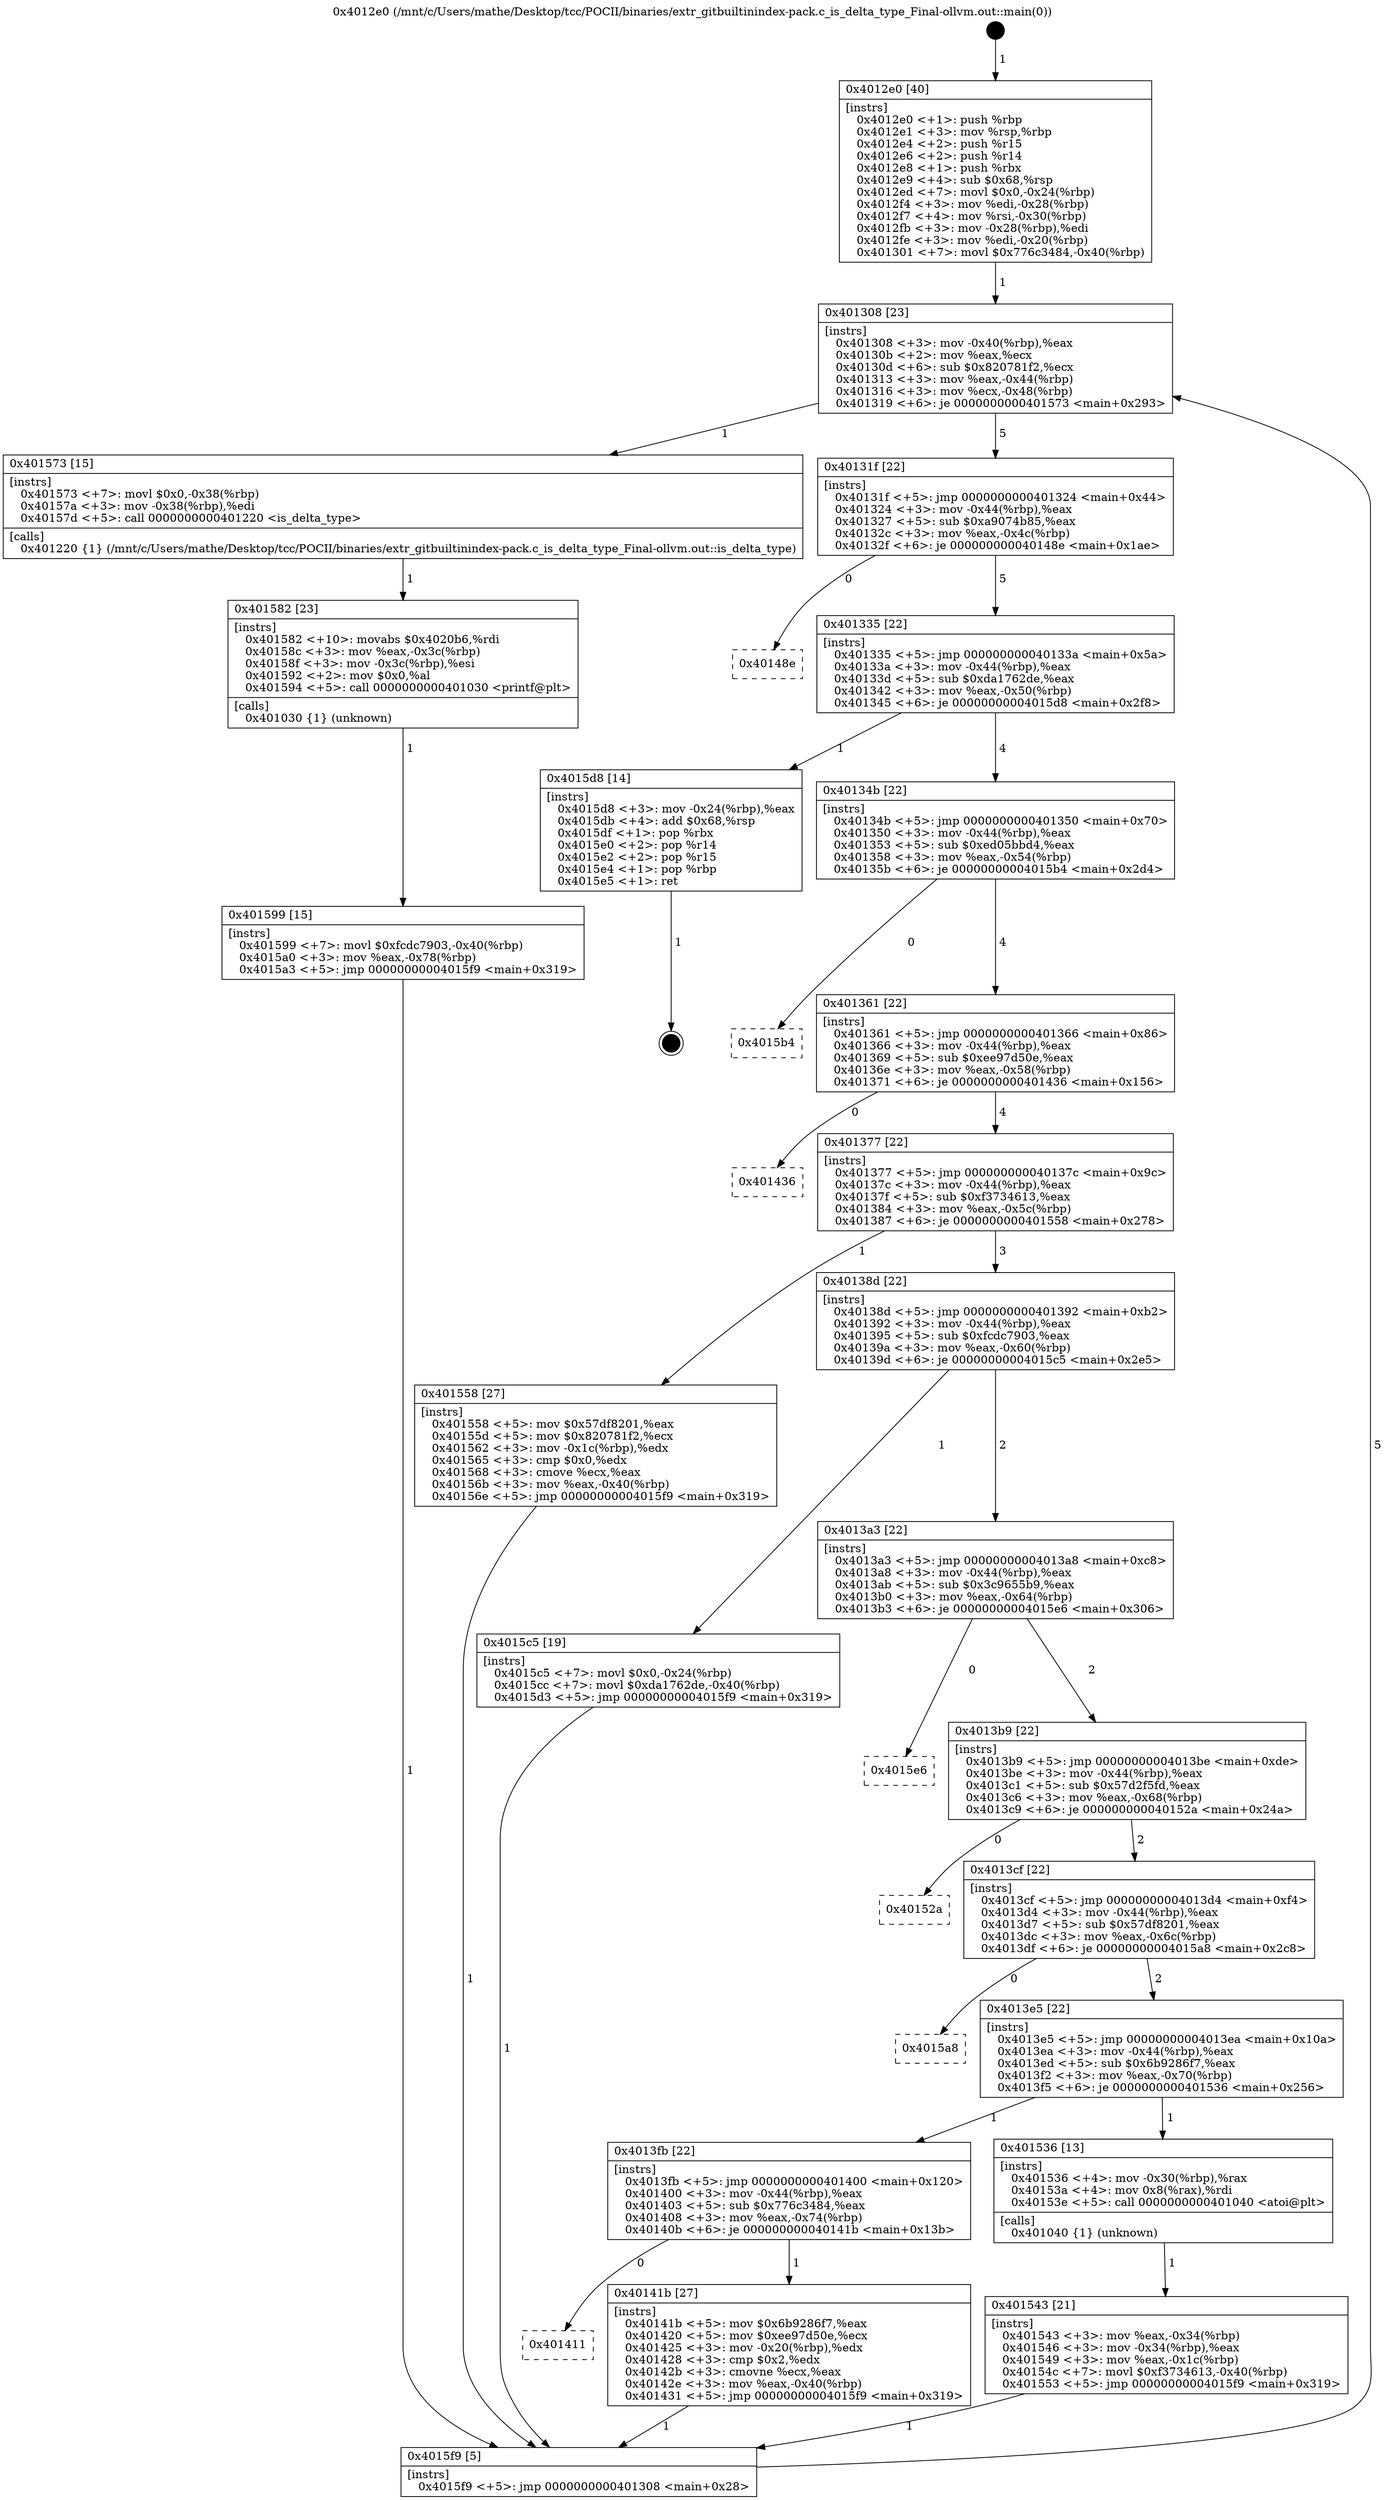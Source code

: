 digraph "0x4012e0" {
  label = "0x4012e0 (/mnt/c/Users/mathe/Desktop/tcc/POCII/binaries/extr_gitbuiltinindex-pack.c_is_delta_type_Final-ollvm.out::main(0))"
  labelloc = "t"
  node[shape=record]

  Entry [label="",width=0.3,height=0.3,shape=circle,fillcolor=black,style=filled]
  "0x401308" [label="{
     0x401308 [23]\l
     | [instrs]\l
     &nbsp;&nbsp;0x401308 \<+3\>: mov -0x40(%rbp),%eax\l
     &nbsp;&nbsp;0x40130b \<+2\>: mov %eax,%ecx\l
     &nbsp;&nbsp;0x40130d \<+6\>: sub $0x820781f2,%ecx\l
     &nbsp;&nbsp;0x401313 \<+3\>: mov %eax,-0x44(%rbp)\l
     &nbsp;&nbsp;0x401316 \<+3\>: mov %ecx,-0x48(%rbp)\l
     &nbsp;&nbsp;0x401319 \<+6\>: je 0000000000401573 \<main+0x293\>\l
  }"]
  "0x401573" [label="{
     0x401573 [15]\l
     | [instrs]\l
     &nbsp;&nbsp;0x401573 \<+7\>: movl $0x0,-0x38(%rbp)\l
     &nbsp;&nbsp;0x40157a \<+3\>: mov -0x38(%rbp),%edi\l
     &nbsp;&nbsp;0x40157d \<+5\>: call 0000000000401220 \<is_delta_type\>\l
     | [calls]\l
     &nbsp;&nbsp;0x401220 \{1\} (/mnt/c/Users/mathe/Desktop/tcc/POCII/binaries/extr_gitbuiltinindex-pack.c_is_delta_type_Final-ollvm.out::is_delta_type)\l
  }"]
  "0x40131f" [label="{
     0x40131f [22]\l
     | [instrs]\l
     &nbsp;&nbsp;0x40131f \<+5\>: jmp 0000000000401324 \<main+0x44\>\l
     &nbsp;&nbsp;0x401324 \<+3\>: mov -0x44(%rbp),%eax\l
     &nbsp;&nbsp;0x401327 \<+5\>: sub $0xa9074b85,%eax\l
     &nbsp;&nbsp;0x40132c \<+3\>: mov %eax,-0x4c(%rbp)\l
     &nbsp;&nbsp;0x40132f \<+6\>: je 000000000040148e \<main+0x1ae\>\l
  }"]
  Exit [label="",width=0.3,height=0.3,shape=circle,fillcolor=black,style=filled,peripheries=2]
  "0x40148e" [label="{
     0x40148e\l
  }", style=dashed]
  "0x401335" [label="{
     0x401335 [22]\l
     | [instrs]\l
     &nbsp;&nbsp;0x401335 \<+5\>: jmp 000000000040133a \<main+0x5a\>\l
     &nbsp;&nbsp;0x40133a \<+3\>: mov -0x44(%rbp),%eax\l
     &nbsp;&nbsp;0x40133d \<+5\>: sub $0xda1762de,%eax\l
     &nbsp;&nbsp;0x401342 \<+3\>: mov %eax,-0x50(%rbp)\l
     &nbsp;&nbsp;0x401345 \<+6\>: je 00000000004015d8 \<main+0x2f8\>\l
  }"]
  "0x401599" [label="{
     0x401599 [15]\l
     | [instrs]\l
     &nbsp;&nbsp;0x401599 \<+7\>: movl $0xfcdc7903,-0x40(%rbp)\l
     &nbsp;&nbsp;0x4015a0 \<+3\>: mov %eax,-0x78(%rbp)\l
     &nbsp;&nbsp;0x4015a3 \<+5\>: jmp 00000000004015f9 \<main+0x319\>\l
  }"]
  "0x4015d8" [label="{
     0x4015d8 [14]\l
     | [instrs]\l
     &nbsp;&nbsp;0x4015d8 \<+3\>: mov -0x24(%rbp),%eax\l
     &nbsp;&nbsp;0x4015db \<+4\>: add $0x68,%rsp\l
     &nbsp;&nbsp;0x4015df \<+1\>: pop %rbx\l
     &nbsp;&nbsp;0x4015e0 \<+2\>: pop %r14\l
     &nbsp;&nbsp;0x4015e2 \<+2\>: pop %r15\l
     &nbsp;&nbsp;0x4015e4 \<+1\>: pop %rbp\l
     &nbsp;&nbsp;0x4015e5 \<+1\>: ret\l
  }"]
  "0x40134b" [label="{
     0x40134b [22]\l
     | [instrs]\l
     &nbsp;&nbsp;0x40134b \<+5\>: jmp 0000000000401350 \<main+0x70\>\l
     &nbsp;&nbsp;0x401350 \<+3\>: mov -0x44(%rbp),%eax\l
     &nbsp;&nbsp;0x401353 \<+5\>: sub $0xed05bbd4,%eax\l
     &nbsp;&nbsp;0x401358 \<+3\>: mov %eax,-0x54(%rbp)\l
     &nbsp;&nbsp;0x40135b \<+6\>: je 00000000004015b4 \<main+0x2d4\>\l
  }"]
  "0x401582" [label="{
     0x401582 [23]\l
     | [instrs]\l
     &nbsp;&nbsp;0x401582 \<+10\>: movabs $0x4020b6,%rdi\l
     &nbsp;&nbsp;0x40158c \<+3\>: mov %eax,-0x3c(%rbp)\l
     &nbsp;&nbsp;0x40158f \<+3\>: mov -0x3c(%rbp),%esi\l
     &nbsp;&nbsp;0x401592 \<+2\>: mov $0x0,%al\l
     &nbsp;&nbsp;0x401594 \<+5\>: call 0000000000401030 \<printf@plt\>\l
     | [calls]\l
     &nbsp;&nbsp;0x401030 \{1\} (unknown)\l
  }"]
  "0x4015b4" [label="{
     0x4015b4\l
  }", style=dashed]
  "0x401361" [label="{
     0x401361 [22]\l
     | [instrs]\l
     &nbsp;&nbsp;0x401361 \<+5\>: jmp 0000000000401366 \<main+0x86\>\l
     &nbsp;&nbsp;0x401366 \<+3\>: mov -0x44(%rbp),%eax\l
     &nbsp;&nbsp;0x401369 \<+5\>: sub $0xee97d50e,%eax\l
     &nbsp;&nbsp;0x40136e \<+3\>: mov %eax,-0x58(%rbp)\l
     &nbsp;&nbsp;0x401371 \<+6\>: je 0000000000401436 \<main+0x156\>\l
  }"]
  "0x401543" [label="{
     0x401543 [21]\l
     | [instrs]\l
     &nbsp;&nbsp;0x401543 \<+3\>: mov %eax,-0x34(%rbp)\l
     &nbsp;&nbsp;0x401546 \<+3\>: mov -0x34(%rbp),%eax\l
     &nbsp;&nbsp;0x401549 \<+3\>: mov %eax,-0x1c(%rbp)\l
     &nbsp;&nbsp;0x40154c \<+7\>: movl $0xf3734613,-0x40(%rbp)\l
     &nbsp;&nbsp;0x401553 \<+5\>: jmp 00000000004015f9 \<main+0x319\>\l
  }"]
  "0x401436" [label="{
     0x401436\l
  }", style=dashed]
  "0x401377" [label="{
     0x401377 [22]\l
     | [instrs]\l
     &nbsp;&nbsp;0x401377 \<+5\>: jmp 000000000040137c \<main+0x9c\>\l
     &nbsp;&nbsp;0x40137c \<+3\>: mov -0x44(%rbp),%eax\l
     &nbsp;&nbsp;0x40137f \<+5\>: sub $0xf3734613,%eax\l
     &nbsp;&nbsp;0x401384 \<+3\>: mov %eax,-0x5c(%rbp)\l
     &nbsp;&nbsp;0x401387 \<+6\>: je 0000000000401558 \<main+0x278\>\l
  }"]
  "0x4012e0" [label="{
     0x4012e0 [40]\l
     | [instrs]\l
     &nbsp;&nbsp;0x4012e0 \<+1\>: push %rbp\l
     &nbsp;&nbsp;0x4012e1 \<+3\>: mov %rsp,%rbp\l
     &nbsp;&nbsp;0x4012e4 \<+2\>: push %r15\l
     &nbsp;&nbsp;0x4012e6 \<+2\>: push %r14\l
     &nbsp;&nbsp;0x4012e8 \<+1\>: push %rbx\l
     &nbsp;&nbsp;0x4012e9 \<+4\>: sub $0x68,%rsp\l
     &nbsp;&nbsp;0x4012ed \<+7\>: movl $0x0,-0x24(%rbp)\l
     &nbsp;&nbsp;0x4012f4 \<+3\>: mov %edi,-0x28(%rbp)\l
     &nbsp;&nbsp;0x4012f7 \<+4\>: mov %rsi,-0x30(%rbp)\l
     &nbsp;&nbsp;0x4012fb \<+3\>: mov -0x28(%rbp),%edi\l
     &nbsp;&nbsp;0x4012fe \<+3\>: mov %edi,-0x20(%rbp)\l
     &nbsp;&nbsp;0x401301 \<+7\>: movl $0x776c3484,-0x40(%rbp)\l
  }"]
  "0x401558" [label="{
     0x401558 [27]\l
     | [instrs]\l
     &nbsp;&nbsp;0x401558 \<+5\>: mov $0x57df8201,%eax\l
     &nbsp;&nbsp;0x40155d \<+5\>: mov $0x820781f2,%ecx\l
     &nbsp;&nbsp;0x401562 \<+3\>: mov -0x1c(%rbp),%edx\l
     &nbsp;&nbsp;0x401565 \<+3\>: cmp $0x0,%edx\l
     &nbsp;&nbsp;0x401568 \<+3\>: cmove %ecx,%eax\l
     &nbsp;&nbsp;0x40156b \<+3\>: mov %eax,-0x40(%rbp)\l
     &nbsp;&nbsp;0x40156e \<+5\>: jmp 00000000004015f9 \<main+0x319\>\l
  }"]
  "0x40138d" [label="{
     0x40138d [22]\l
     | [instrs]\l
     &nbsp;&nbsp;0x40138d \<+5\>: jmp 0000000000401392 \<main+0xb2\>\l
     &nbsp;&nbsp;0x401392 \<+3\>: mov -0x44(%rbp),%eax\l
     &nbsp;&nbsp;0x401395 \<+5\>: sub $0xfcdc7903,%eax\l
     &nbsp;&nbsp;0x40139a \<+3\>: mov %eax,-0x60(%rbp)\l
     &nbsp;&nbsp;0x40139d \<+6\>: je 00000000004015c5 \<main+0x2e5\>\l
  }"]
  "0x4015f9" [label="{
     0x4015f9 [5]\l
     | [instrs]\l
     &nbsp;&nbsp;0x4015f9 \<+5\>: jmp 0000000000401308 \<main+0x28\>\l
  }"]
  "0x4015c5" [label="{
     0x4015c5 [19]\l
     | [instrs]\l
     &nbsp;&nbsp;0x4015c5 \<+7\>: movl $0x0,-0x24(%rbp)\l
     &nbsp;&nbsp;0x4015cc \<+7\>: movl $0xda1762de,-0x40(%rbp)\l
     &nbsp;&nbsp;0x4015d3 \<+5\>: jmp 00000000004015f9 \<main+0x319\>\l
  }"]
  "0x4013a3" [label="{
     0x4013a3 [22]\l
     | [instrs]\l
     &nbsp;&nbsp;0x4013a3 \<+5\>: jmp 00000000004013a8 \<main+0xc8\>\l
     &nbsp;&nbsp;0x4013a8 \<+3\>: mov -0x44(%rbp),%eax\l
     &nbsp;&nbsp;0x4013ab \<+5\>: sub $0x3c9655b9,%eax\l
     &nbsp;&nbsp;0x4013b0 \<+3\>: mov %eax,-0x64(%rbp)\l
     &nbsp;&nbsp;0x4013b3 \<+6\>: je 00000000004015e6 \<main+0x306\>\l
  }"]
  "0x401411" [label="{
     0x401411\l
  }", style=dashed]
  "0x4015e6" [label="{
     0x4015e6\l
  }", style=dashed]
  "0x4013b9" [label="{
     0x4013b9 [22]\l
     | [instrs]\l
     &nbsp;&nbsp;0x4013b9 \<+5\>: jmp 00000000004013be \<main+0xde\>\l
     &nbsp;&nbsp;0x4013be \<+3\>: mov -0x44(%rbp),%eax\l
     &nbsp;&nbsp;0x4013c1 \<+5\>: sub $0x57d2f5fd,%eax\l
     &nbsp;&nbsp;0x4013c6 \<+3\>: mov %eax,-0x68(%rbp)\l
     &nbsp;&nbsp;0x4013c9 \<+6\>: je 000000000040152a \<main+0x24a\>\l
  }"]
  "0x40141b" [label="{
     0x40141b [27]\l
     | [instrs]\l
     &nbsp;&nbsp;0x40141b \<+5\>: mov $0x6b9286f7,%eax\l
     &nbsp;&nbsp;0x401420 \<+5\>: mov $0xee97d50e,%ecx\l
     &nbsp;&nbsp;0x401425 \<+3\>: mov -0x20(%rbp),%edx\l
     &nbsp;&nbsp;0x401428 \<+3\>: cmp $0x2,%edx\l
     &nbsp;&nbsp;0x40142b \<+3\>: cmovne %ecx,%eax\l
     &nbsp;&nbsp;0x40142e \<+3\>: mov %eax,-0x40(%rbp)\l
     &nbsp;&nbsp;0x401431 \<+5\>: jmp 00000000004015f9 \<main+0x319\>\l
  }"]
  "0x40152a" [label="{
     0x40152a\l
  }", style=dashed]
  "0x4013cf" [label="{
     0x4013cf [22]\l
     | [instrs]\l
     &nbsp;&nbsp;0x4013cf \<+5\>: jmp 00000000004013d4 \<main+0xf4\>\l
     &nbsp;&nbsp;0x4013d4 \<+3\>: mov -0x44(%rbp),%eax\l
     &nbsp;&nbsp;0x4013d7 \<+5\>: sub $0x57df8201,%eax\l
     &nbsp;&nbsp;0x4013dc \<+3\>: mov %eax,-0x6c(%rbp)\l
     &nbsp;&nbsp;0x4013df \<+6\>: je 00000000004015a8 \<main+0x2c8\>\l
  }"]
  "0x4013fb" [label="{
     0x4013fb [22]\l
     | [instrs]\l
     &nbsp;&nbsp;0x4013fb \<+5\>: jmp 0000000000401400 \<main+0x120\>\l
     &nbsp;&nbsp;0x401400 \<+3\>: mov -0x44(%rbp),%eax\l
     &nbsp;&nbsp;0x401403 \<+5\>: sub $0x776c3484,%eax\l
     &nbsp;&nbsp;0x401408 \<+3\>: mov %eax,-0x74(%rbp)\l
     &nbsp;&nbsp;0x40140b \<+6\>: je 000000000040141b \<main+0x13b\>\l
  }"]
  "0x4015a8" [label="{
     0x4015a8\l
  }", style=dashed]
  "0x4013e5" [label="{
     0x4013e5 [22]\l
     | [instrs]\l
     &nbsp;&nbsp;0x4013e5 \<+5\>: jmp 00000000004013ea \<main+0x10a\>\l
     &nbsp;&nbsp;0x4013ea \<+3\>: mov -0x44(%rbp),%eax\l
     &nbsp;&nbsp;0x4013ed \<+5\>: sub $0x6b9286f7,%eax\l
     &nbsp;&nbsp;0x4013f2 \<+3\>: mov %eax,-0x70(%rbp)\l
     &nbsp;&nbsp;0x4013f5 \<+6\>: je 0000000000401536 \<main+0x256\>\l
  }"]
  "0x401536" [label="{
     0x401536 [13]\l
     | [instrs]\l
     &nbsp;&nbsp;0x401536 \<+4\>: mov -0x30(%rbp),%rax\l
     &nbsp;&nbsp;0x40153a \<+4\>: mov 0x8(%rax),%rdi\l
     &nbsp;&nbsp;0x40153e \<+5\>: call 0000000000401040 \<atoi@plt\>\l
     | [calls]\l
     &nbsp;&nbsp;0x401040 \{1\} (unknown)\l
  }"]
  Entry -> "0x4012e0" [label=" 1"]
  "0x401308" -> "0x401573" [label=" 1"]
  "0x401308" -> "0x40131f" [label=" 5"]
  "0x4015d8" -> Exit [label=" 1"]
  "0x40131f" -> "0x40148e" [label=" 0"]
  "0x40131f" -> "0x401335" [label=" 5"]
  "0x4015c5" -> "0x4015f9" [label=" 1"]
  "0x401335" -> "0x4015d8" [label=" 1"]
  "0x401335" -> "0x40134b" [label=" 4"]
  "0x401599" -> "0x4015f9" [label=" 1"]
  "0x40134b" -> "0x4015b4" [label=" 0"]
  "0x40134b" -> "0x401361" [label=" 4"]
  "0x401582" -> "0x401599" [label=" 1"]
  "0x401361" -> "0x401436" [label=" 0"]
  "0x401361" -> "0x401377" [label=" 4"]
  "0x401573" -> "0x401582" [label=" 1"]
  "0x401377" -> "0x401558" [label=" 1"]
  "0x401377" -> "0x40138d" [label=" 3"]
  "0x401558" -> "0x4015f9" [label=" 1"]
  "0x40138d" -> "0x4015c5" [label=" 1"]
  "0x40138d" -> "0x4013a3" [label=" 2"]
  "0x401543" -> "0x4015f9" [label=" 1"]
  "0x4013a3" -> "0x4015e6" [label=" 0"]
  "0x4013a3" -> "0x4013b9" [label=" 2"]
  "0x401536" -> "0x401543" [label=" 1"]
  "0x4013b9" -> "0x40152a" [label=" 0"]
  "0x4013b9" -> "0x4013cf" [label=" 2"]
  "0x4015f9" -> "0x401308" [label=" 5"]
  "0x4013cf" -> "0x4015a8" [label=" 0"]
  "0x4013cf" -> "0x4013e5" [label=" 2"]
  "0x40141b" -> "0x4015f9" [label=" 1"]
  "0x4013e5" -> "0x401536" [label=" 1"]
  "0x4013e5" -> "0x4013fb" [label=" 1"]
  "0x4012e0" -> "0x401308" [label=" 1"]
  "0x4013fb" -> "0x40141b" [label=" 1"]
  "0x4013fb" -> "0x401411" [label=" 0"]
}
